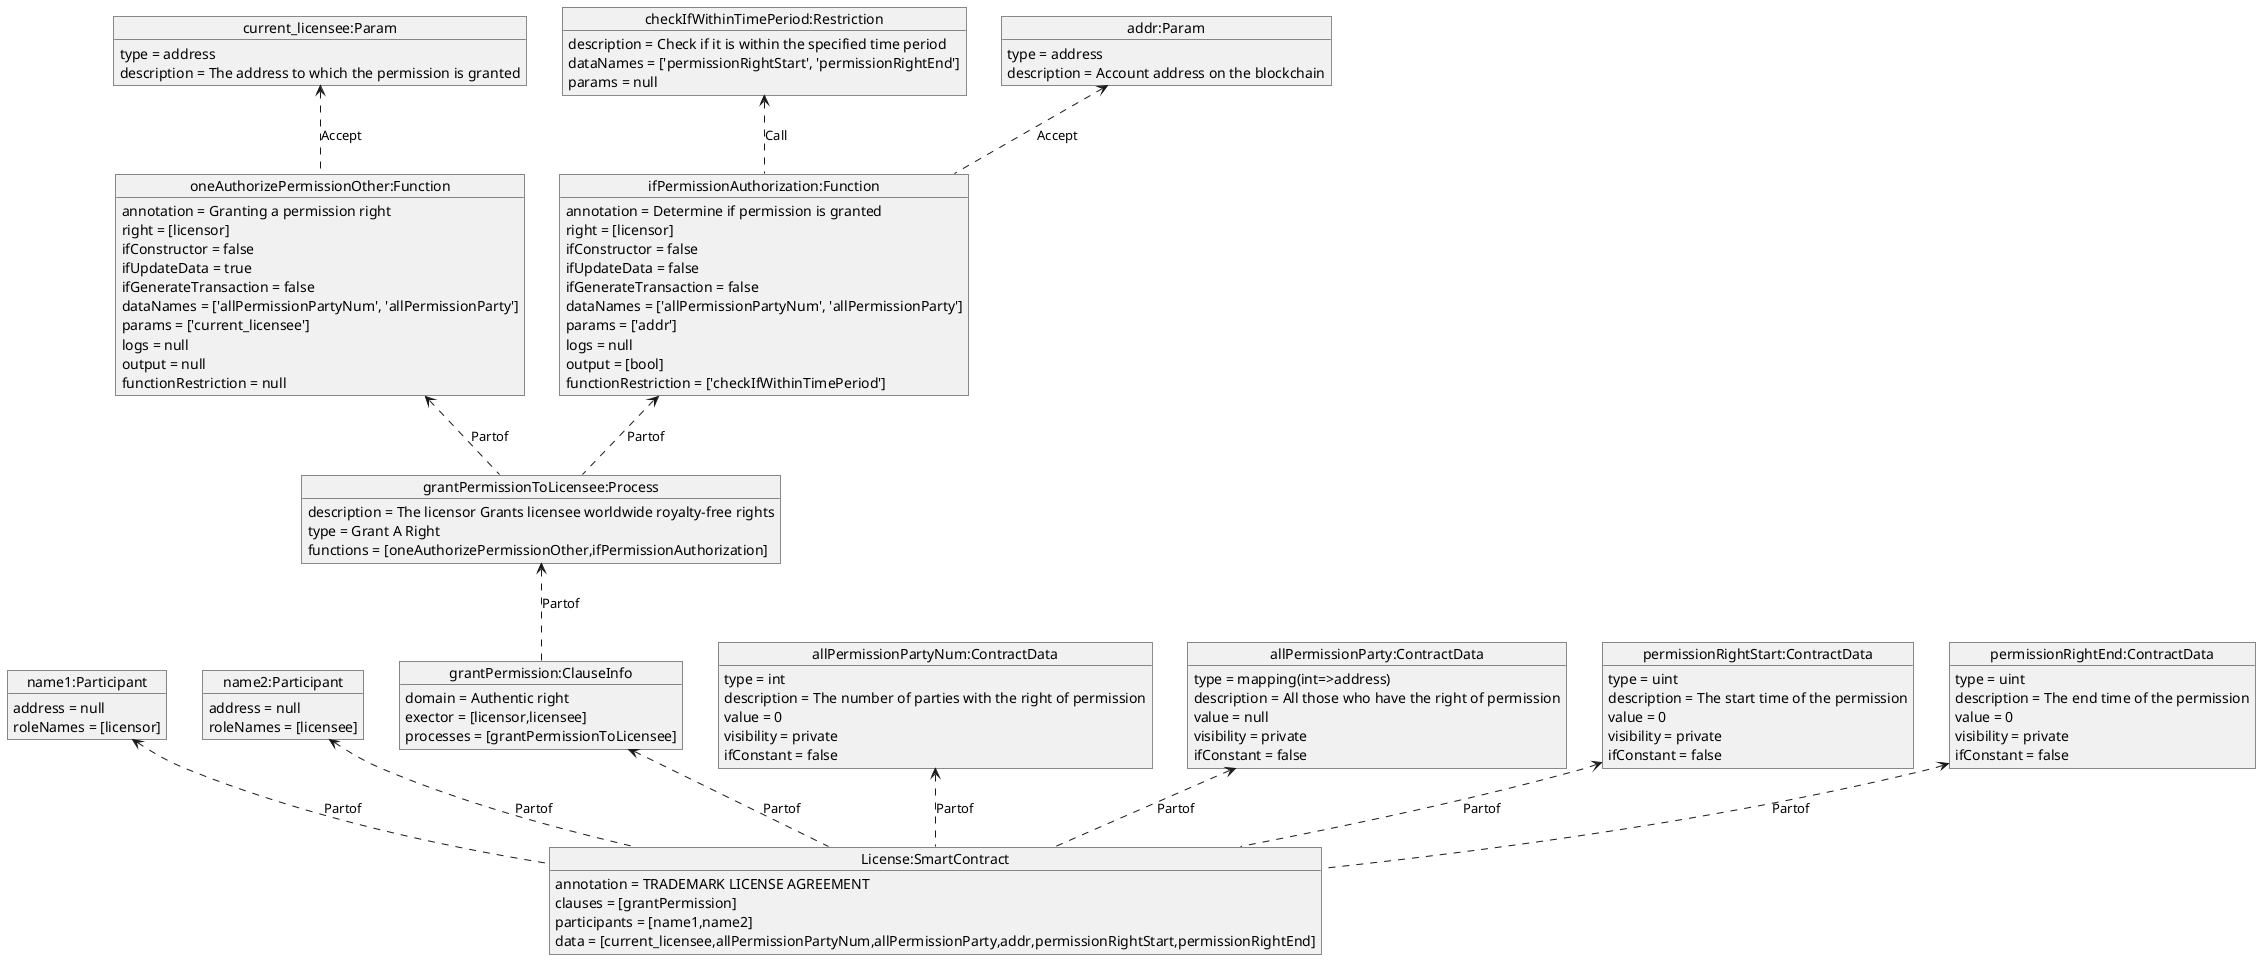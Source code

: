 @startuml
object "License:SmartContract" as License
License : annotation = TRADEMARK LICENSE AGREEMENT
License : clauses = [grantPermission]
License : participants = [name1,name2]
License : data = [current_licensee,allPermissionPartyNum,allPermissionParty,addr,permissionRightStart,permissionRightEnd]
object "name1:Participant" as name1
name1 : address = null
name1 : roleNames = [licensor]
object "name2:Participant" as name2
name2 : address = null
name2 : roleNames = [licensee]
object "grantPermission:ClauseInfo" as grantPermission
grantPermission : domain = Authentic right
grantPermission : exector = [licensor,licensee]
grantPermission : processes = [grantPermissionToLicensee]
object "grantPermissionToLicensee:Process" as grantPermissionToLicensee
grantPermissionToLicensee : description = The licensor Grants licensee worldwide royalty-free rights
grantPermissionToLicensee : type = Grant A Right
grantPermissionToLicensee : functions = [oneAuthorizePermissionOther,ifPermissionAuthorization]
object "oneAuthorizePermissionOther:Function" as oneAuthorizePermissionOther
oneAuthorizePermissionOther : annotation = Granting a permission right
oneAuthorizePermissionOther : right = [licensor]
oneAuthorizePermissionOther : ifConstructor = false
oneAuthorizePermissionOther : ifUpdateData = true
oneAuthorizePermissionOther : ifGenerateTransaction = false
oneAuthorizePermissionOther : dataNames = ['allPermissionPartyNum', 'allPermissionParty']
oneAuthorizePermissionOther : params = ['current_licensee']
oneAuthorizePermissionOther : logs = null
oneAuthorizePermissionOther : output = null
oneAuthorizePermissionOther : functionRestriction = null
object "ifPermissionAuthorization:Function" as ifPermissionAuthorization
ifPermissionAuthorization : annotation = Determine if permission is granted
ifPermissionAuthorization : right = [licensor]
ifPermissionAuthorization : ifConstructor = false
ifPermissionAuthorization : ifUpdateData = false
ifPermissionAuthorization : ifGenerateTransaction = false
ifPermissionAuthorization : dataNames = ['allPermissionPartyNum', 'allPermissionParty']
ifPermissionAuthorization : params = ['addr']
ifPermissionAuthorization : logs = null
ifPermissionAuthorization : output = [bool]
ifPermissionAuthorization : functionRestriction = ['checkIfWithinTimePeriod']
object "checkIfWithinTimePeriod:Restriction" as checkIfWithinTimePeriod
checkIfWithinTimePeriod : description = Check if it is within the specified time period
checkIfWithinTimePeriod : dataNames = ['permissionRightStart', 'permissionRightEnd']
checkIfWithinTimePeriod : params = null
object "allPermissionPartyNum:ContractData" as allPermissionPartyNum
allPermissionPartyNum : type = int
allPermissionPartyNum : description = The number of parties with the right of permission
allPermissionPartyNum : value = 0
allPermissionPartyNum : visibility = private
allPermissionPartyNum : ifConstant = false
object "allPermissionParty:ContractData" as allPermissionParty
allPermissionParty : type = mapping(int=>address)
allPermissionParty : description = All those who have the right of permission
allPermissionParty : value = null
allPermissionParty : visibility = private
allPermissionParty : ifConstant = false
object "permissionRightStart:ContractData" as permissionRightStart
permissionRightStart : type = uint
permissionRightStart : description = The start time of the permission
permissionRightStart : value = 0
permissionRightStart : visibility = private
permissionRightStart : ifConstant = false
object "permissionRightEnd:ContractData" as permissionRightEnd
permissionRightEnd : type = uint
permissionRightEnd : description = The end time of the permission
permissionRightEnd : value = 0
permissionRightEnd : visibility = private
permissionRightEnd : ifConstant = false
object "addr:Param" as addr
addr : type = address
addr : description = Account address on the blockchain
object "current_licensee:Param" as current_licensee
current_licensee : type = address
current_licensee : description = The address to which the permission is granted
name1<.. License: Partof
name2<.. License: Partof
grantPermission<.. License: Partof
grantPermissionToLicensee<.. grantPermission: Partof
oneAuthorizePermissionOther<.. grantPermissionToLicensee: Partof
ifPermissionAuthorization<.. grantPermissionToLicensee: Partof
checkIfWithinTimePeriod<.. ifPermissionAuthorization: Call
allPermissionPartyNum<.. License: Partof
allPermissionParty<.. License: Partof
permissionRightStart<.. License: Partof
permissionRightEnd<.. License: Partof
current_licensee<..oneAuthorizePermissionOther: Accept
addr<..ifPermissionAuthorization: Accept
@enduml

